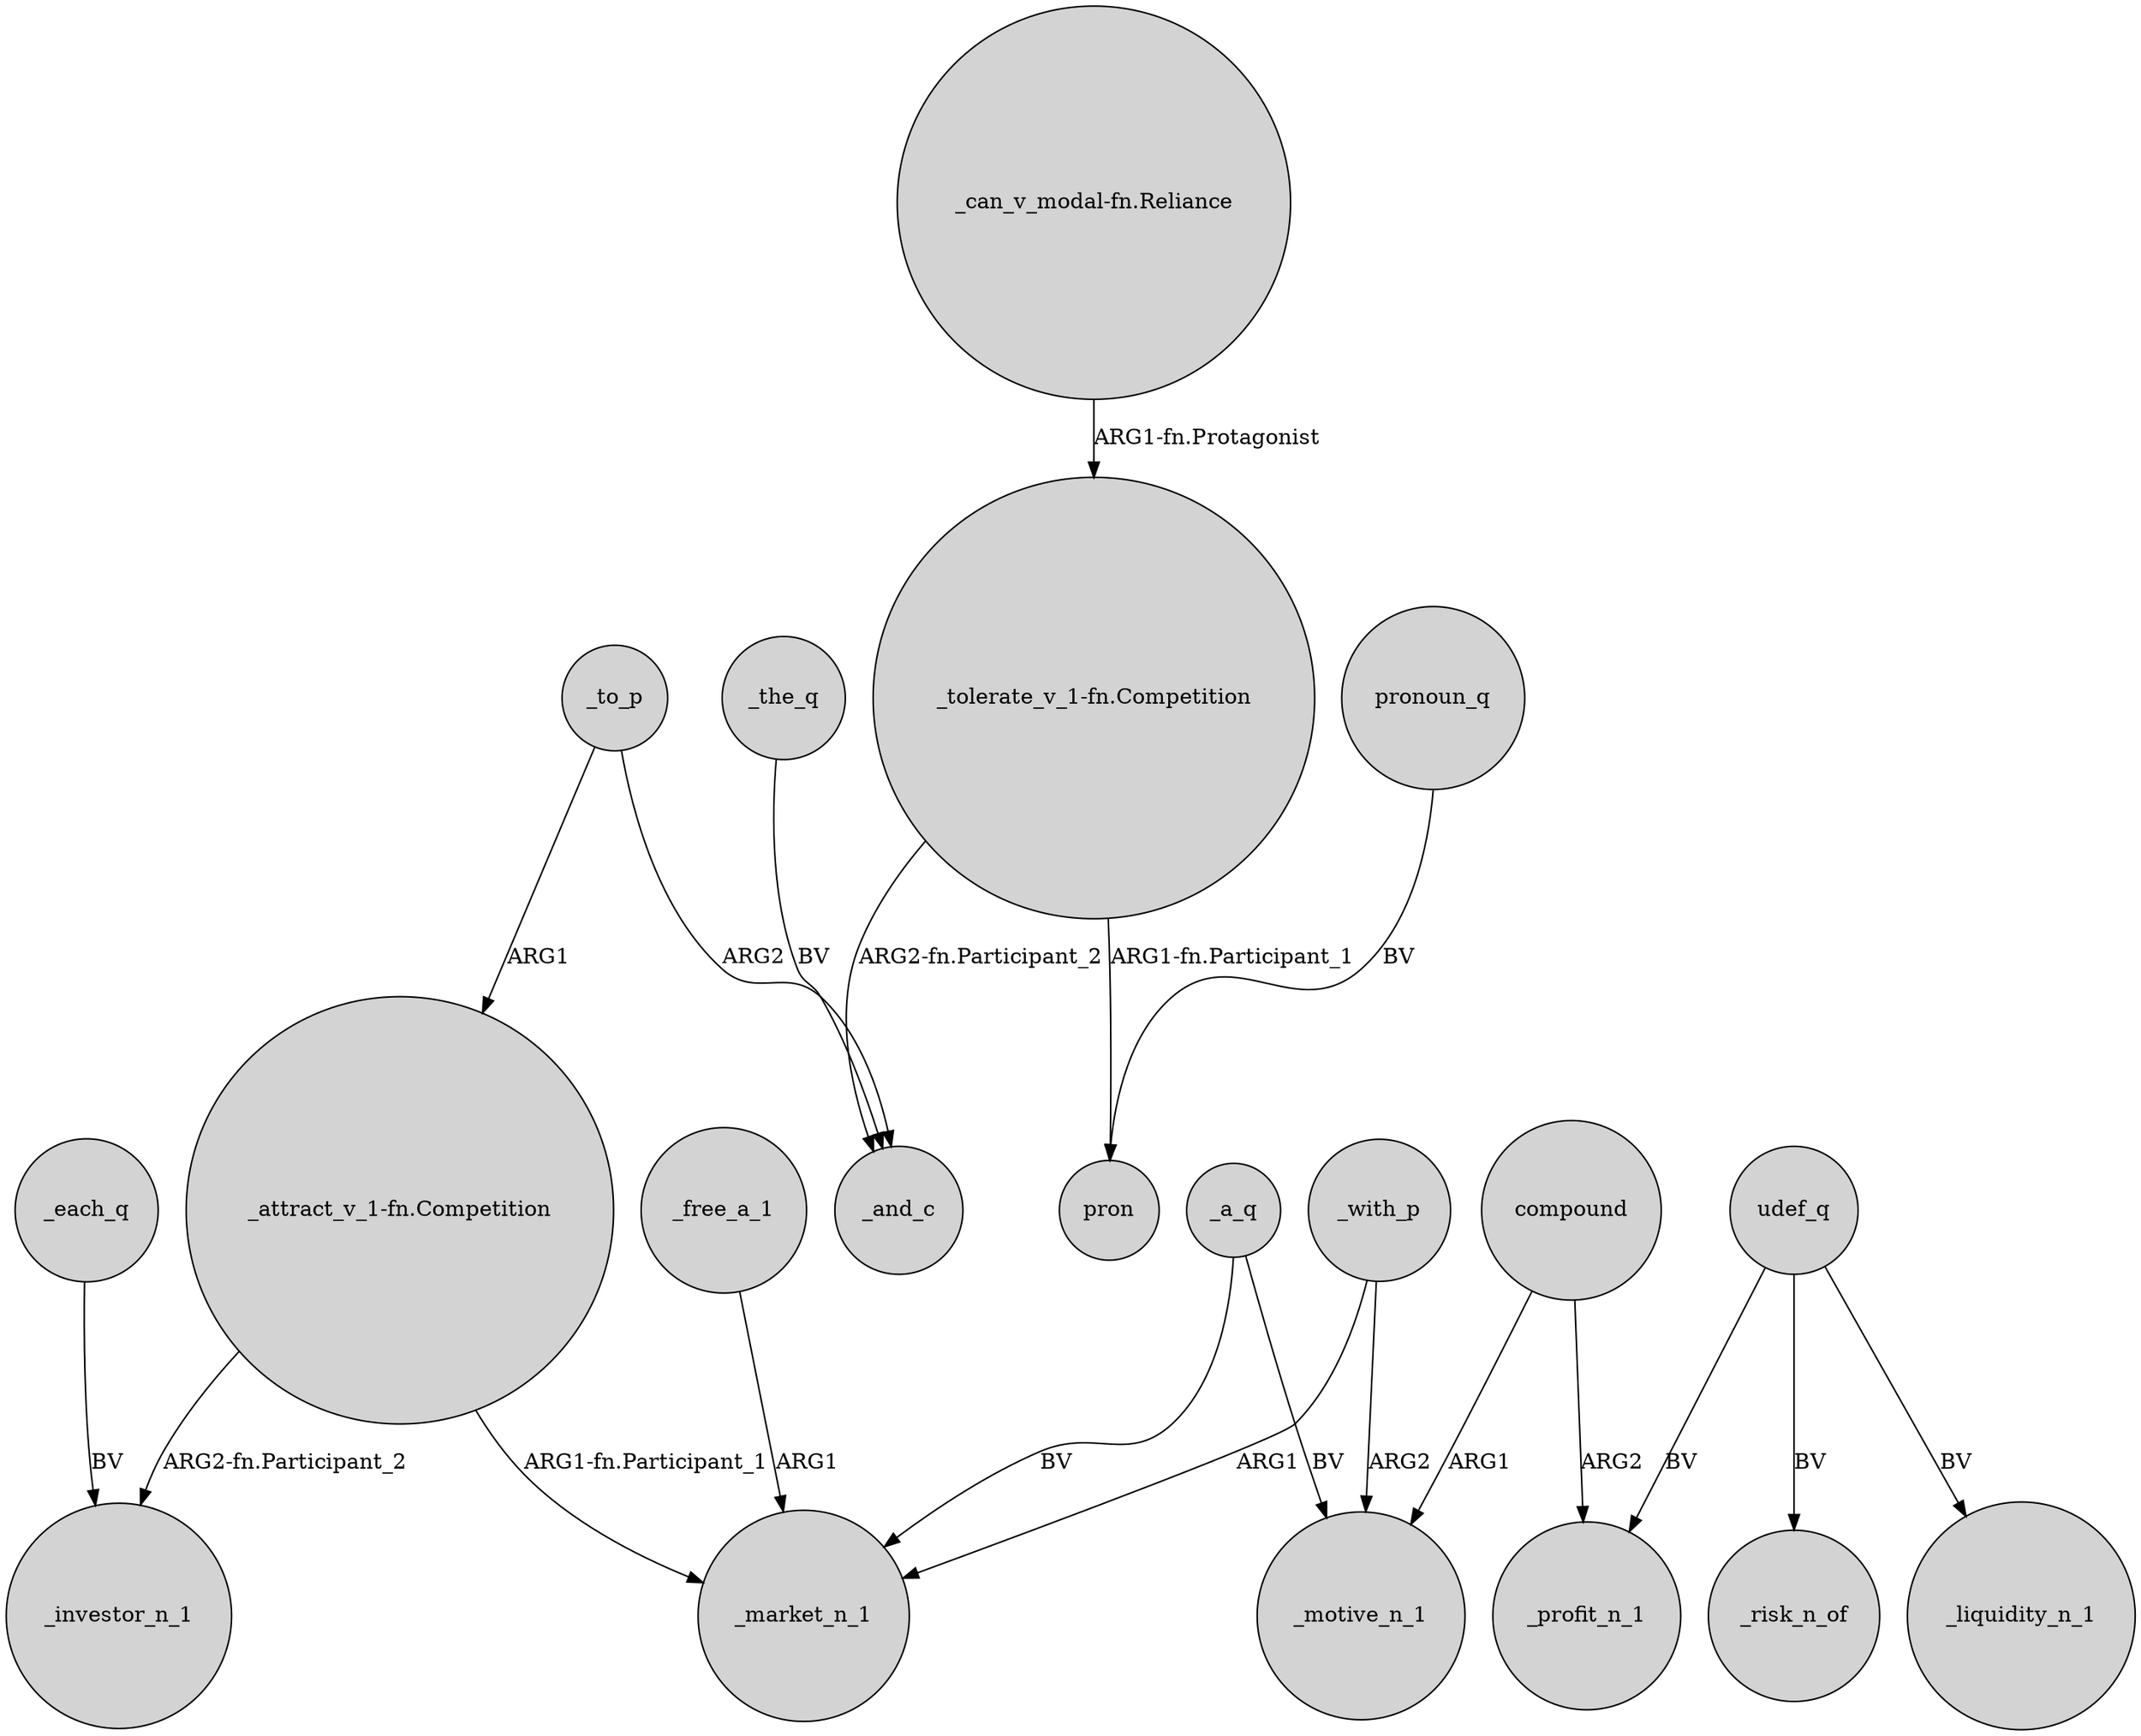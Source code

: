 digraph {
	node [shape=circle style=filled]
	_free_a_1 -> _market_n_1 [label=ARG1]
	compound -> _motive_n_1 [label=ARG1]
	udef_q -> _risk_n_of [label=BV]
	_the_q -> _and_c [label=BV]
	_to_p -> "_attract_v_1-fn.Competition" [label=ARG1]
	_with_p -> _motive_n_1 [label=ARG2]
	"_tolerate_v_1-fn.Competition" -> pron [label="ARG1-fn.Participant_1"]
	udef_q -> _profit_n_1 [label=BV]
	_a_q -> _motive_n_1 [label=BV]
	pronoun_q -> pron [label=BV]
	udef_q -> _liquidity_n_1 [label=BV]
	_to_p -> _and_c [label=ARG2]
	compound -> _profit_n_1 [label=ARG2]
	_with_p -> _market_n_1 [label=ARG1]
	"_can_v_modal-fn.Reliance" -> "_tolerate_v_1-fn.Competition" [label="ARG1-fn.Protagonist"]
	"_attract_v_1-fn.Competition" -> _market_n_1 [label="ARG1-fn.Participant_1"]
	_a_q -> _market_n_1 [label=BV]
	"_attract_v_1-fn.Competition" -> _investor_n_1 [label="ARG2-fn.Participant_2"]
	_each_q -> _investor_n_1 [label=BV]
	"_tolerate_v_1-fn.Competition" -> _and_c [label="ARG2-fn.Participant_2"]
}
